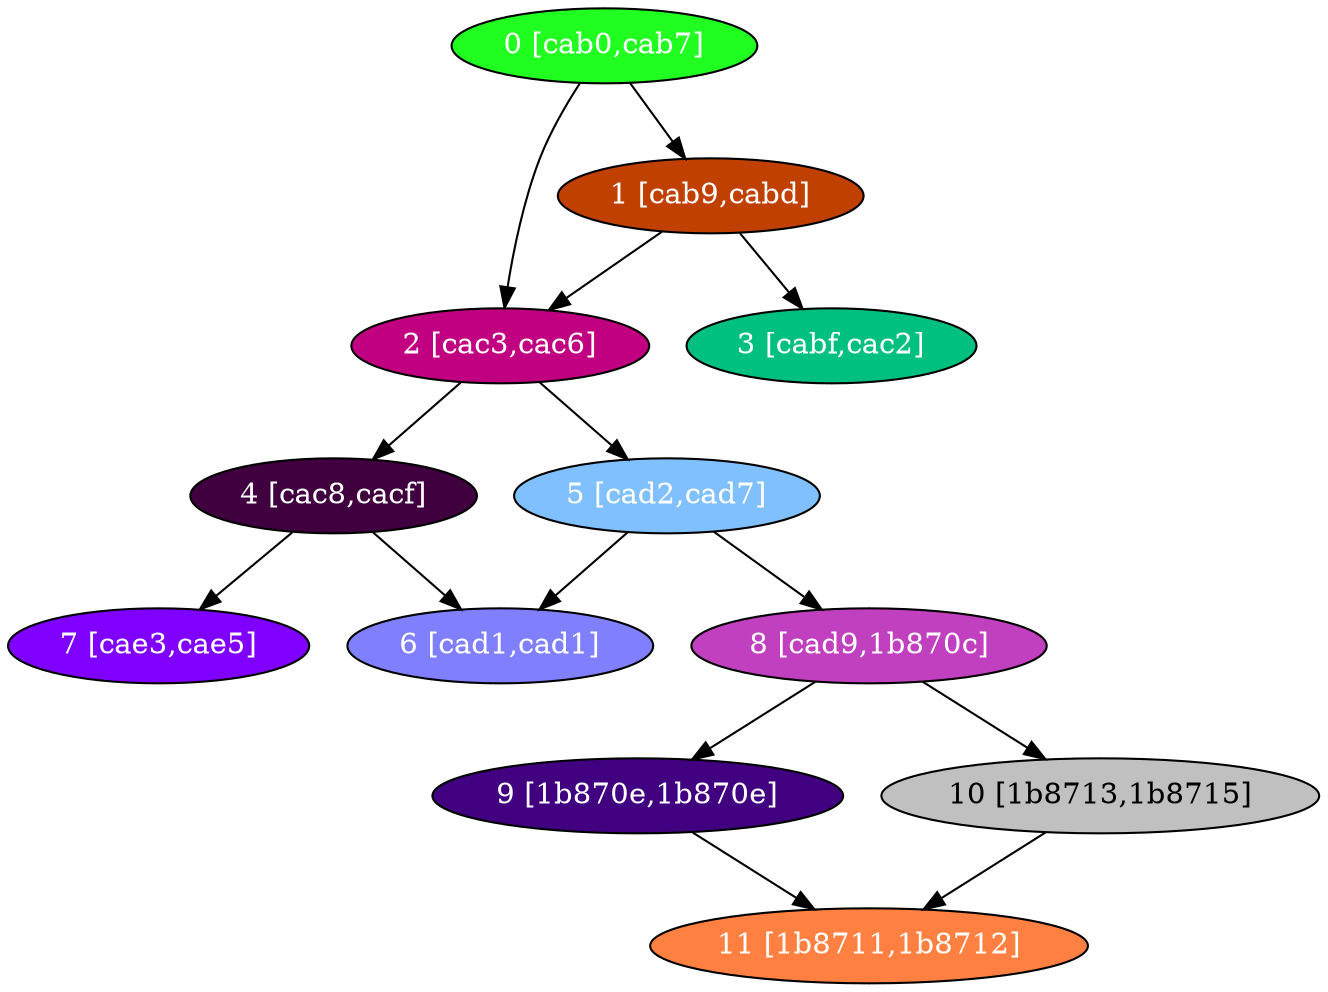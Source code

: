 diGraph libnss3{
	libnss3_0  [style=filled fillcolor="#20FF20" fontcolor="#ffffff" shape=oval label="0 [cab0,cab7]"]
	libnss3_1  [style=filled fillcolor="#C04000" fontcolor="#ffffff" shape=oval label="1 [cab9,cabd]"]
	libnss3_2  [style=filled fillcolor="#C00080" fontcolor="#ffffff" shape=oval label="2 [cac3,cac6]"]
	libnss3_3  [style=filled fillcolor="#00C080" fontcolor="#ffffff" shape=oval label="3 [cabf,cac2]"]
	libnss3_4  [style=filled fillcolor="#400040" fontcolor="#ffffff" shape=oval label="4 [cac8,cacf]"]
	libnss3_5  [style=filled fillcolor="#80C0FF" fontcolor="#ffffff" shape=oval label="5 [cad2,cad7]"]
	libnss3_6  [style=filled fillcolor="#8080FF" fontcolor="#ffffff" shape=oval label="6 [cad1,cad1]"]
	libnss3_7  [style=filled fillcolor="#8000FF" fontcolor="#ffffff" shape=oval label="7 [cae3,cae5]"]
	libnss3_8  [style=filled fillcolor="#C040C0" fontcolor="#ffffff" shape=oval label="8 [cad9,1b870c]"]
	libnss3_9  [style=filled fillcolor="#400080" fontcolor="#ffffff" shape=oval label="9 [1b870e,1b870e]"]
	libnss3_a  [style=filled fillcolor="#C0C0C0" fontcolor="#000000" shape=oval label="10 [1b8713,1b8715]"]
	libnss3_b  [style=filled fillcolor="#FF8040" fontcolor="#ffffff" shape=oval label="11 [1b8711,1b8712]"]

	libnss3_0 -> libnss3_1
	libnss3_0 -> libnss3_2
	libnss3_1 -> libnss3_2
	libnss3_1 -> libnss3_3
	libnss3_2 -> libnss3_4
	libnss3_2 -> libnss3_5
	libnss3_4 -> libnss3_6
	libnss3_4 -> libnss3_7
	libnss3_5 -> libnss3_6
	libnss3_5 -> libnss3_8
	libnss3_8 -> libnss3_9
	libnss3_8 -> libnss3_a
	libnss3_9 -> libnss3_b
	libnss3_a -> libnss3_b
}